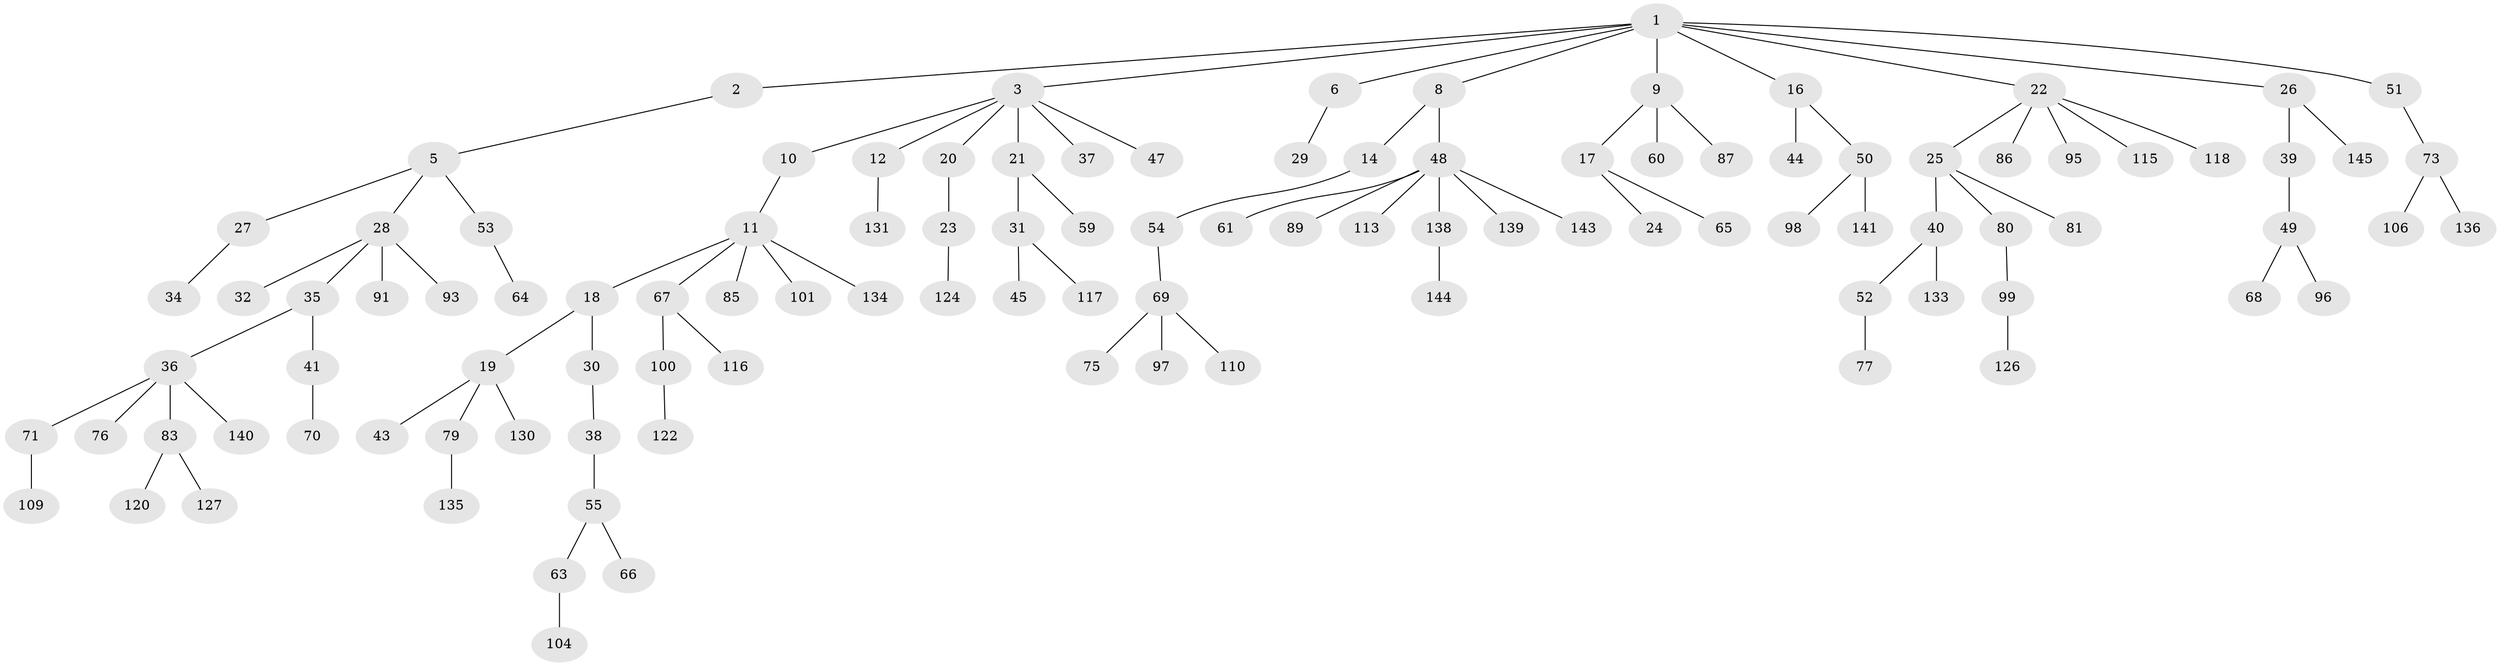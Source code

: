// Generated by graph-tools (version 1.1) at 2025/52/02/27/25 19:52:12]
// undirected, 108 vertices, 107 edges
graph export_dot {
graph [start="1"]
  node [color=gray90,style=filled];
  1 [super="+4"];
  2;
  3 [super="+7"];
  5 [super="+137"];
  6 [super="+82"];
  8 [super="+46"];
  9 [super="+13"];
  10;
  11 [super="+15"];
  12;
  14;
  16;
  17 [super="+57"];
  18;
  19 [super="+33"];
  20;
  21 [super="+103"];
  22 [super="+72"];
  23 [super="+88"];
  24;
  25 [super="+62"];
  26;
  27;
  28 [super="+42"];
  29;
  30 [super="+58"];
  31 [super="+92"];
  32 [super="+102"];
  34;
  35 [super="+74"];
  36 [super="+78"];
  37;
  38;
  39 [super="+112"];
  40;
  41;
  43;
  44 [super="+119"];
  45 [super="+84"];
  47 [super="+107"];
  48 [super="+111"];
  49;
  50 [super="+56"];
  51;
  52 [super="+142"];
  53 [super="+121"];
  54;
  55 [super="+105"];
  59;
  60;
  61;
  63;
  64;
  65;
  66;
  67 [super="+94"];
  68;
  69 [super="+114"];
  70;
  71 [super="+146"];
  73 [super="+123"];
  75;
  76;
  77;
  79 [super="+90"];
  80;
  81;
  83 [super="+108"];
  85 [super="+132"];
  86;
  87;
  89;
  91 [super="+128"];
  93;
  95;
  96;
  97;
  98;
  99 [super="+125"];
  100;
  101;
  104;
  106;
  109;
  110;
  113;
  115;
  116;
  117;
  118;
  120;
  122 [super="+129"];
  124;
  126;
  127;
  130;
  131;
  133;
  134;
  135;
  136;
  138;
  139;
  140;
  141;
  143;
  144;
  145;
  1 -- 2;
  1 -- 3;
  1 -- 9;
  1 -- 16;
  1 -- 51;
  1 -- 6;
  1 -- 22;
  1 -- 8;
  1 -- 26;
  2 -- 5;
  3 -- 10;
  3 -- 20;
  3 -- 21;
  3 -- 12;
  3 -- 37;
  3 -- 47;
  5 -- 27;
  5 -- 28;
  5 -- 53;
  6 -- 29;
  8 -- 14;
  8 -- 48;
  9 -- 17;
  9 -- 87;
  9 -- 60;
  10 -- 11;
  11 -- 67;
  11 -- 85;
  11 -- 134;
  11 -- 18;
  11 -- 101;
  12 -- 131;
  14 -- 54;
  16 -- 44;
  16 -- 50;
  17 -- 24;
  17 -- 65;
  18 -- 19;
  18 -- 30;
  19 -- 79;
  19 -- 43;
  19 -- 130;
  20 -- 23;
  21 -- 31;
  21 -- 59;
  22 -- 25;
  22 -- 95;
  22 -- 118;
  22 -- 86;
  22 -- 115;
  23 -- 124;
  25 -- 40;
  25 -- 80;
  25 -- 81;
  26 -- 39;
  26 -- 145;
  27 -- 34;
  28 -- 32;
  28 -- 35;
  28 -- 91;
  28 -- 93;
  30 -- 38;
  31 -- 45;
  31 -- 117;
  35 -- 36;
  35 -- 41;
  36 -- 71;
  36 -- 76;
  36 -- 83;
  36 -- 140;
  38 -- 55;
  39 -- 49;
  40 -- 52;
  40 -- 133;
  41 -- 70;
  48 -- 61;
  48 -- 89;
  48 -- 113;
  48 -- 139;
  48 -- 143;
  48 -- 138;
  49 -- 68;
  49 -- 96;
  50 -- 141;
  50 -- 98;
  51 -- 73;
  52 -- 77;
  53 -- 64;
  54 -- 69;
  55 -- 63;
  55 -- 66;
  63 -- 104;
  67 -- 100;
  67 -- 116;
  69 -- 75;
  69 -- 97;
  69 -- 110;
  71 -- 109;
  73 -- 106;
  73 -- 136;
  79 -- 135;
  80 -- 99;
  83 -- 127;
  83 -- 120;
  99 -- 126;
  100 -- 122;
  138 -- 144;
}
